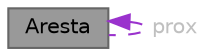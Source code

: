 digraph "Aresta"
{
 // LATEX_PDF_SIZE
  bgcolor="transparent";
  edge [fontname=Helvetica,fontsize=10,labelfontname=Helvetica,labelfontsize=10];
  node [fontname=Helvetica,fontsize=10,shape=box,height=0.2,width=0.4];
  Node1 [id="Node000001",label="Aresta",height=0.2,width=0.4,color="gray40", fillcolor="grey60", style="filled", fontcolor="black",tooltip="Representa uma ligação entre duas antenas (vértices) no grafo."];
  Node1 -> Node1 [id="edge1_Node000001_Node000001",dir="back",color="darkorchid3",style="dashed",tooltip=" ",label=" prox",fontcolor="grey" ];
}
